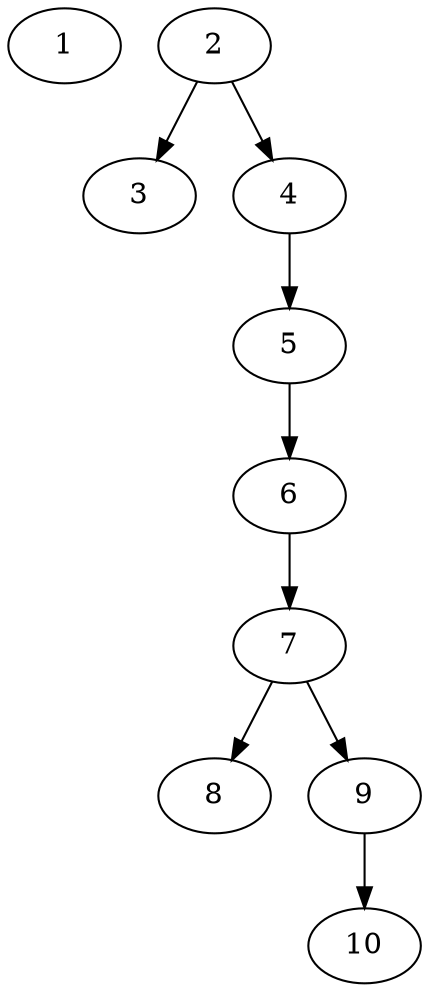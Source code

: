 // DAG (tier=1-easy, mode=data, n=10, ccr=0.348, fat=0.468, density=0.363, regular=0.605, jump=0.094, mindata=1048576, maxdata=8388608)
// DAG automatically generated by daggen at Sun Aug 24 16:33:33 2025
// /home/ermia/Project/Environments/daggen/bin/daggen --dot --ccr 0.348 --fat 0.468 --regular 0.605 --density 0.363 --jump 0.094 --mindata 1048576 --maxdata 8388608 -n 10 
digraph G {
  1 [size="36791537031245201408", alpha="0.00", expect_size="18395768515622600704"]
  2 [size="7168872063212453888", alpha="0.08", expect_size="3584436031606226944"]
  2 -> 3 [size ="29743395110912"]
  2 -> 4 [size ="29743395110912"]
  3 [size="90858578545692144", alpha="0.07", expect_size="45429289272846072"]
  4 [size="32988694578443845632", alpha="0.09", expect_size="16494347289221922816"]
  4 -> 5 [size ="82287412641792"]
  5 [size="160002527000191232", alpha="0.11", expect_size="80001263500095616"]
  5 -> 6 [size ="269969975672832"]
  6 [size="26980996460195086336", alpha="0.06", expect_size="13490498230097543168"]
  6 -> 7 [size ="71966211964928"]
  7 [size="29369548148549091328", alpha="0.13", expect_size="14684774074274545664"]
  7 -> 8 [size ="76153201098752"]
  7 -> 9 [size ="76153201098752"]
  8 [size="7980193767841936", alpha="0.03", expect_size="3990096883920968"]
  9 [size="548609155506021888", alpha="0.17", expect_size="274304577753010944"]
  9 -> 10 [size ="346934044786688"]
  10 [size="212220659105792000000", alpha="0.18", expect_size="106110329552896000000"]
}